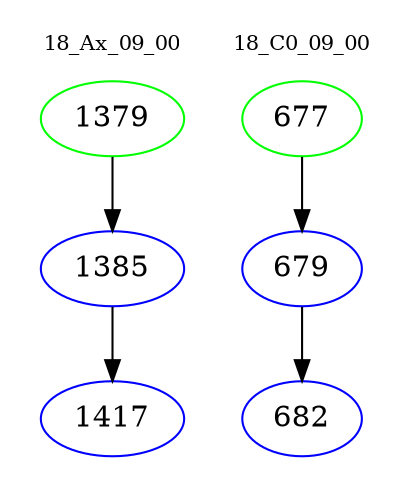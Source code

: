 digraph{
subgraph cluster_0 {
color = white
label = "18_Ax_09_00";
fontsize=10;
T0_1379 [label="1379", color="green"]
T0_1379 -> T0_1385 [color="black"]
T0_1385 [label="1385", color="blue"]
T0_1385 -> T0_1417 [color="black"]
T0_1417 [label="1417", color="blue"]
}
subgraph cluster_1 {
color = white
label = "18_C0_09_00";
fontsize=10;
T1_677 [label="677", color="green"]
T1_677 -> T1_679 [color="black"]
T1_679 [label="679", color="blue"]
T1_679 -> T1_682 [color="black"]
T1_682 [label="682", color="blue"]
}
}
